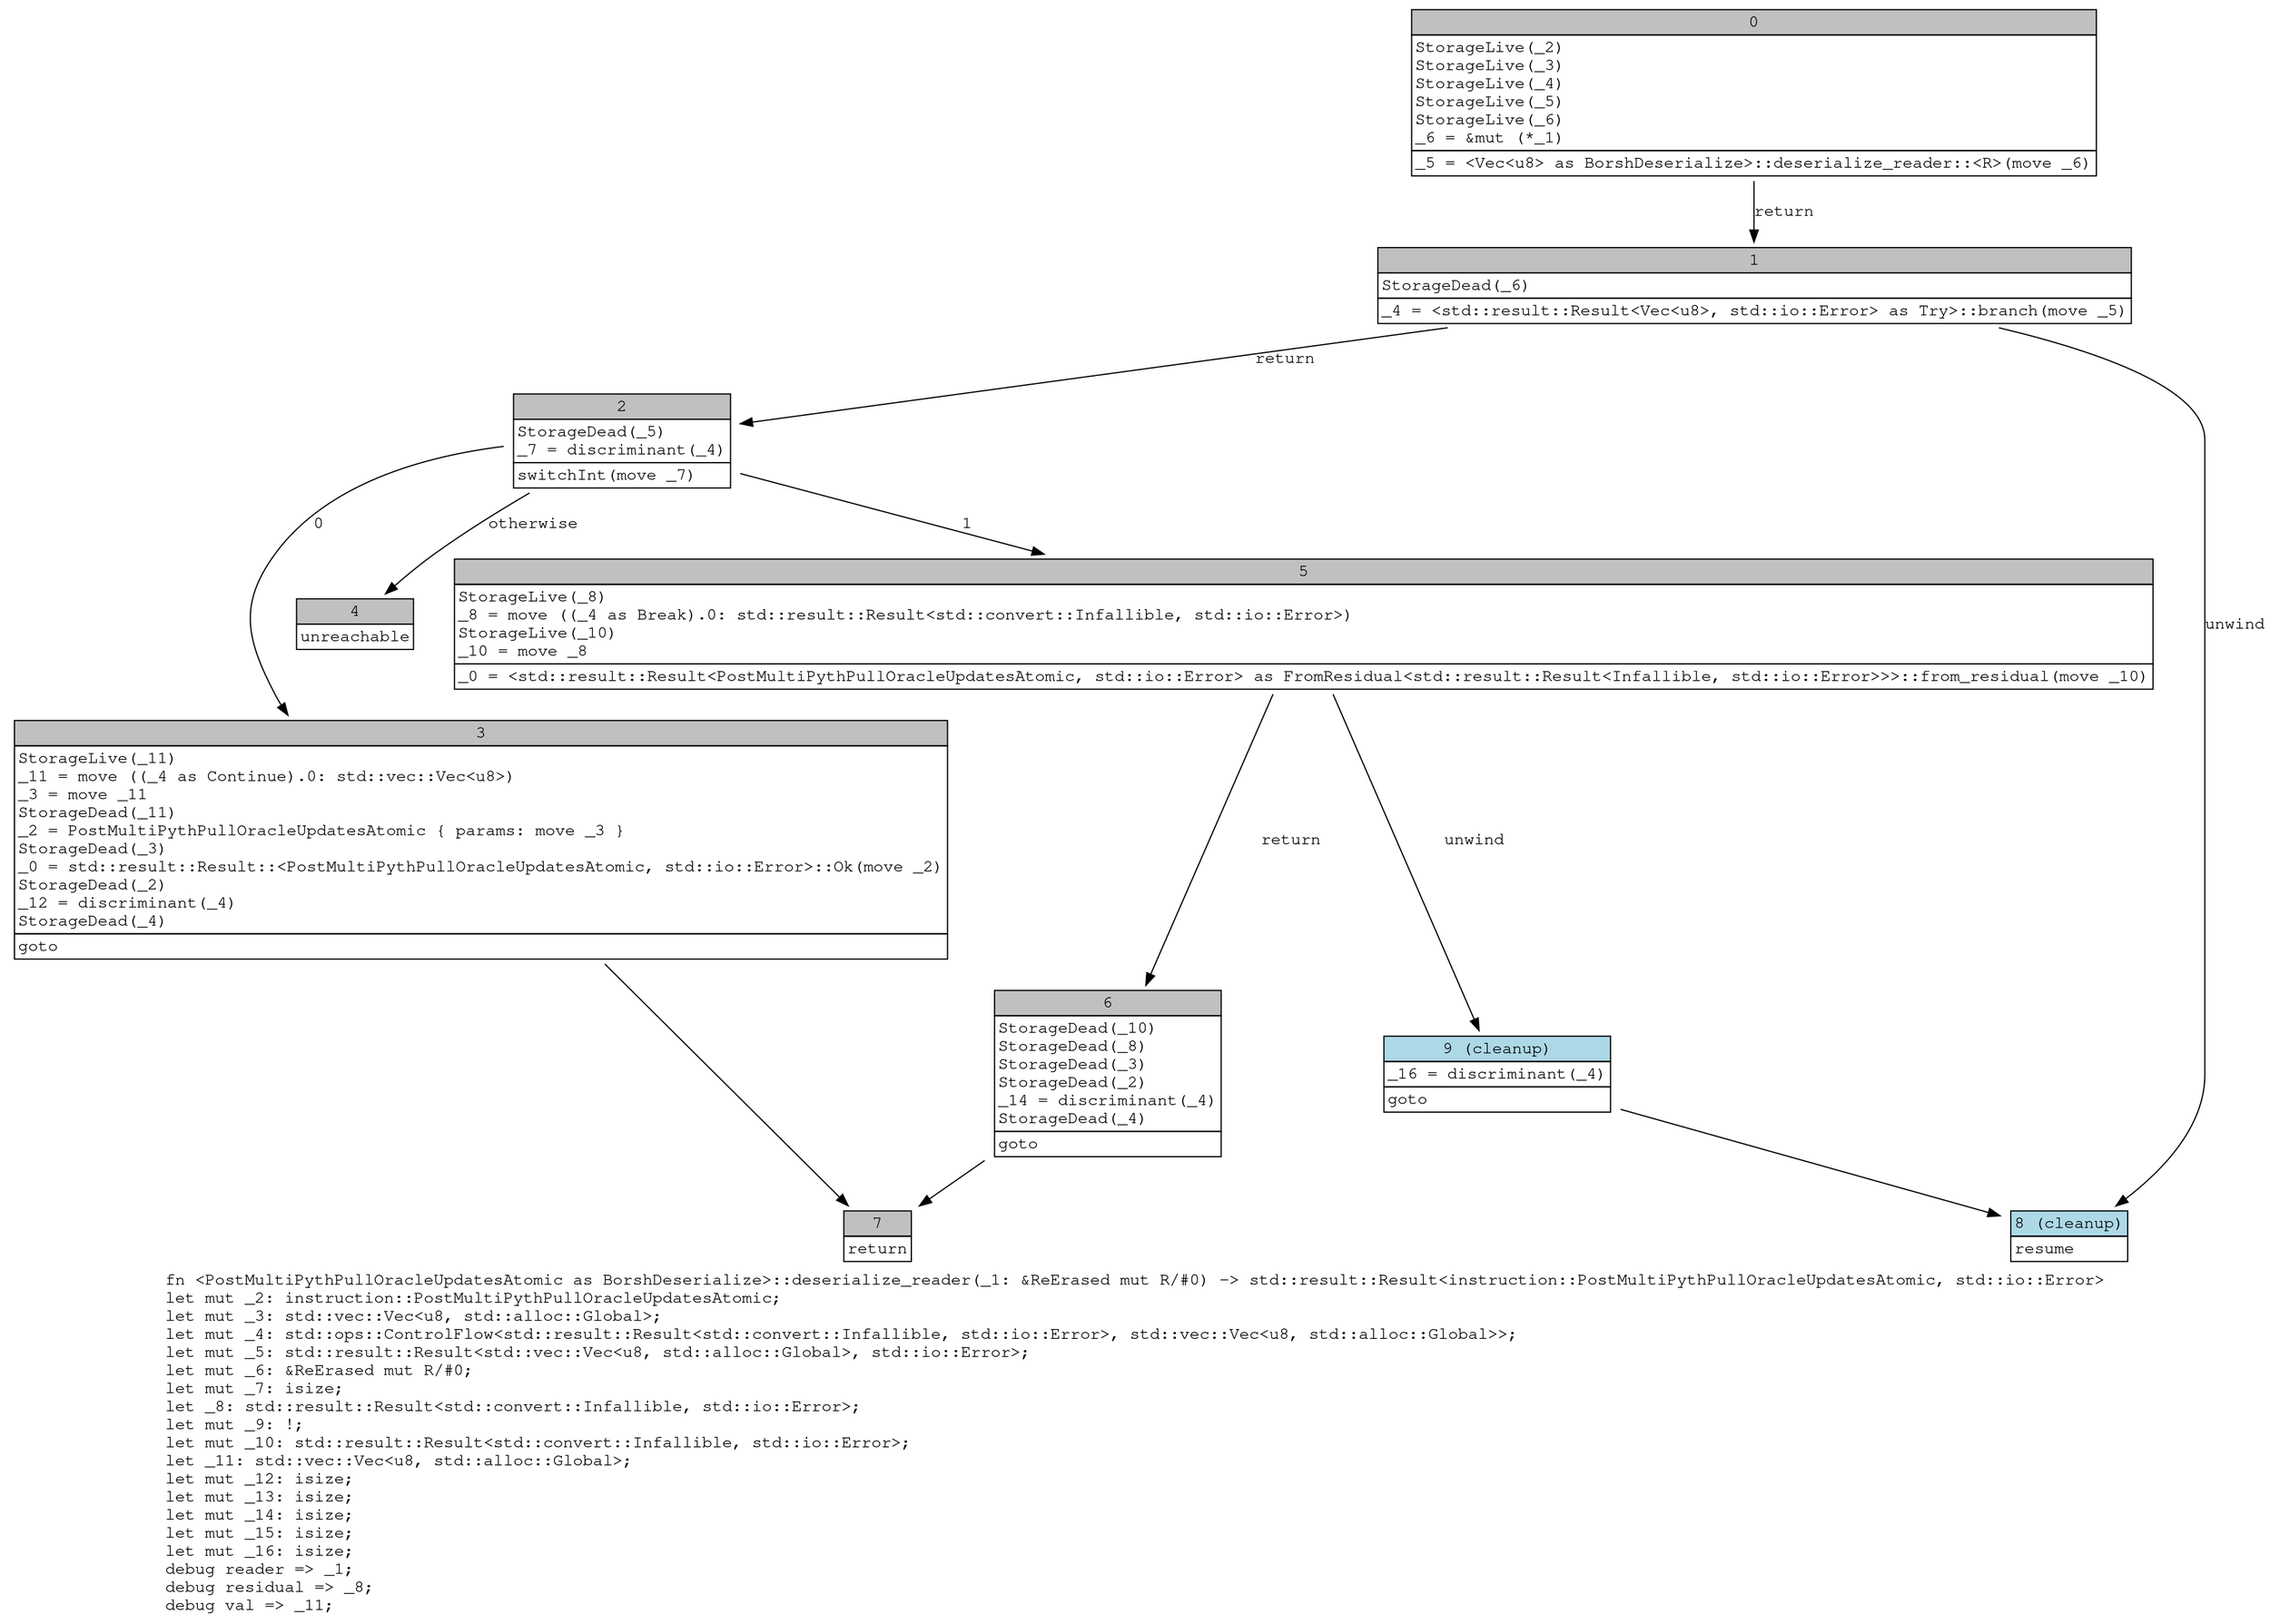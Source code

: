 digraph Mir_0_22543 {
    graph [fontname="Courier, monospace"];
    node [fontname="Courier, monospace"];
    edge [fontname="Courier, monospace"];
    label=<fn &lt;PostMultiPythPullOracleUpdatesAtomic as BorshDeserialize&gt;::deserialize_reader(_1: &amp;ReErased mut R/#0) -&gt; std::result::Result&lt;instruction::PostMultiPythPullOracleUpdatesAtomic, std::io::Error&gt;<br align="left"/>let mut _2: instruction::PostMultiPythPullOracleUpdatesAtomic;<br align="left"/>let mut _3: std::vec::Vec&lt;u8, std::alloc::Global&gt;;<br align="left"/>let mut _4: std::ops::ControlFlow&lt;std::result::Result&lt;std::convert::Infallible, std::io::Error&gt;, std::vec::Vec&lt;u8, std::alloc::Global&gt;&gt;;<br align="left"/>let mut _5: std::result::Result&lt;std::vec::Vec&lt;u8, std::alloc::Global&gt;, std::io::Error&gt;;<br align="left"/>let mut _6: &amp;ReErased mut R/#0;<br align="left"/>let mut _7: isize;<br align="left"/>let _8: std::result::Result&lt;std::convert::Infallible, std::io::Error&gt;;<br align="left"/>let mut _9: !;<br align="left"/>let mut _10: std::result::Result&lt;std::convert::Infallible, std::io::Error&gt;;<br align="left"/>let _11: std::vec::Vec&lt;u8, std::alloc::Global&gt;;<br align="left"/>let mut _12: isize;<br align="left"/>let mut _13: isize;<br align="left"/>let mut _14: isize;<br align="left"/>let mut _15: isize;<br align="left"/>let mut _16: isize;<br align="left"/>debug reader =&gt; _1;<br align="left"/>debug residual =&gt; _8;<br align="left"/>debug val =&gt; _11;<br align="left"/>>;
    bb0__0_22543 [shape="none", label=<<table border="0" cellborder="1" cellspacing="0"><tr><td bgcolor="gray" align="center" colspan="1">0</td></tr><tr><td align="left" balign="left">StorageLive(_2)<br/>StorageLive(_3)<br/>StorageLive(_4)<br/>StorageLive(_5)<br/>StorageLive(_6)<br/>_6 = &amp;mut (*_1)<br/></td></tr><tr><td align="left">_5 = &lt;Vec&lt;u8&gt; as BorshDeserialize&gt;::deserialize_reader::&lt;R&gt;(move _6)</td></tr></table>>];
    bb1__0_22543 [shape="none", label=<<table border="0" cellborder="1" cellspacing="0"><tr><td bgcolor="gray" align="center" colspan="1">1</td></tr><tr><td align="left" balign="left">StorageDead(_6)<br/></td></tr><tr><td align="left">_4 = &lt;std::result::Result&lt;Vec&lt;u8&gt;, std::io::Error&gt; as Try&gt;::branch(move _5)</td></tr></table>>];
    bb2__0_22543 [shape="none", label=<<table border="0" cellborder="1" cellspacing="0"><tr><td bgcolor="gray" align="center" colspan="1">2</td></tr><tr><td align="left" balign="left">StorageDead(_5)<br/>_7 = discriminant(_4)<br/></td></tr><tr><td align="left">switchInt(move _7)</td></tr></table>>];
    bb3__0_22543 [shape="none", label=<<table border="0" cellborder="1" cellspacing="0"><tr><td bgcolor="gray" align="center" colspan="1">3</td></tr><tr><td align="left" balign="left">StorageLive(_11)<br/>_11 = move ((_4 as Continue).0: std::vec::Vec&lt;u8&gt;)<br/>_3 = move _11<br/>StorageDead(_11)<br/>_2 = PostMultiPythPullOracleUpdatesAtomic { params: move _3 }<br/>StorageDead(_3)<br/>_0 = std::result::Result::&lt;PostMultiPythPullOracleUpdatesAtomic, std::io::Error&gt;::Ok(move _2)<br/>StorageDead(_2)<br/>_12 = discriminant(_4)<br/>StorageDead(_4)<br/></td></tr><tr><td align="left">goto</td></tr></table>>];
    bb4__0_22543 [shape="none", label=<<table border="0" cellborder="1" cellspacing="0"><tr><td bgcolor="gray" align="center" colspan="1">4</td></tr><tr><td align="left">unreachable</td></tr></table>>];
    bb5__0_22543 [shape="none", label=<<table border="0" cellborder="1" cellspacing="0"><tr><td bgcolor="gray" align="center" colspan="1">5</td></tr><tr><td align="left" balign="left">StorageLive(_8)<br/>_8 = move ((_4 as Break).0: std::result::Result&lt;std::convert::Infallible, std::io::Error&gt;)<br/>StorageLive(_10)<br/>_10 = move _8<br/></td></tr><tr><td align="left">_0 = &lt;std::result::Result&lt;PostMultiPythPullOracleUpdatesAtomic, std::io::Error&gt; as FromResidual&lt;std::result::Result&lt;Infallible, std::io::Error&gt;&gt;&gt;::from_residual(move _10)</td></tr></table>>];
    bb6__0_22543 [shape="none", label=<<table border="0" cellborder="1" cellspacing="0"><tr><td bgcolor="gray" align="center" colspan="1">6</td></tr><tr><td align="left" balign="left">StorageDead(_10)<br/>StorageDead(_8)<br/>StorageDead(_3)<br/>StorageDead(_2)<br/>_14 = discriminant(_4)<br/>StorageDead(_4)<br/></td></tr><tr><td align="left">goto</td></tr></table>>];
    bb7__0_22543 [shape="none", label=<<table border="0" cellborder="1" cellspacing="0"><tr><td bgcolor="gray" align="center" colspan="1">7</td></tr><tr><td align="left">return</td></tr></table>>];
    bb8__0_22543 [shape="none", label=<<table border="0" cellborder="1" cellspacing="0"><tr><td bgcolor="lightblue" align="center" colspan="1">8 (cleanup)</td></tr><tr><td align="left">resume</td></tr></table>>];
    bb9__0_22543 [shape="none", label=<<table border="0" cellborder="1" cellspacing="0"><tr><td bgcolor="lightblue" align="center" colspan="1">9 (cleanup)</td></tr><tr><td align="left" balign="left">_16 = discriminant(_4)<br/></td></tr><tr><td align="left">goto</td></tr></table>>];
    bb0__0_22543 -> bb1__0_22543 [label="return"];
    bb1__0_22543 -> bb2__0_22543 [label="return"];
    bb1__0_22543 -> bb8__0_22543 [label="unwind"];
    bb2__0_22543 -> bb3__0_22543 [label="0"];
    bb2__0_22543 -> bb5__0_22543 [label="1"];
    bb2__0_22543 -> bb4__0_22543 [label="otherwise"];
    bb3__0_22543 -> bb7__0_22543 [label=""];
    bb5__0_22543 -> bb6__0_22543 [label="return"];
    bb5__0_22543 -> bb9__0_22543 [label="unwind"];
    bb6__0_22543 -> bb7__0_22543 [label=""];
    bb9__0_22543 -> bb8__0_22543 [label=""];
}
